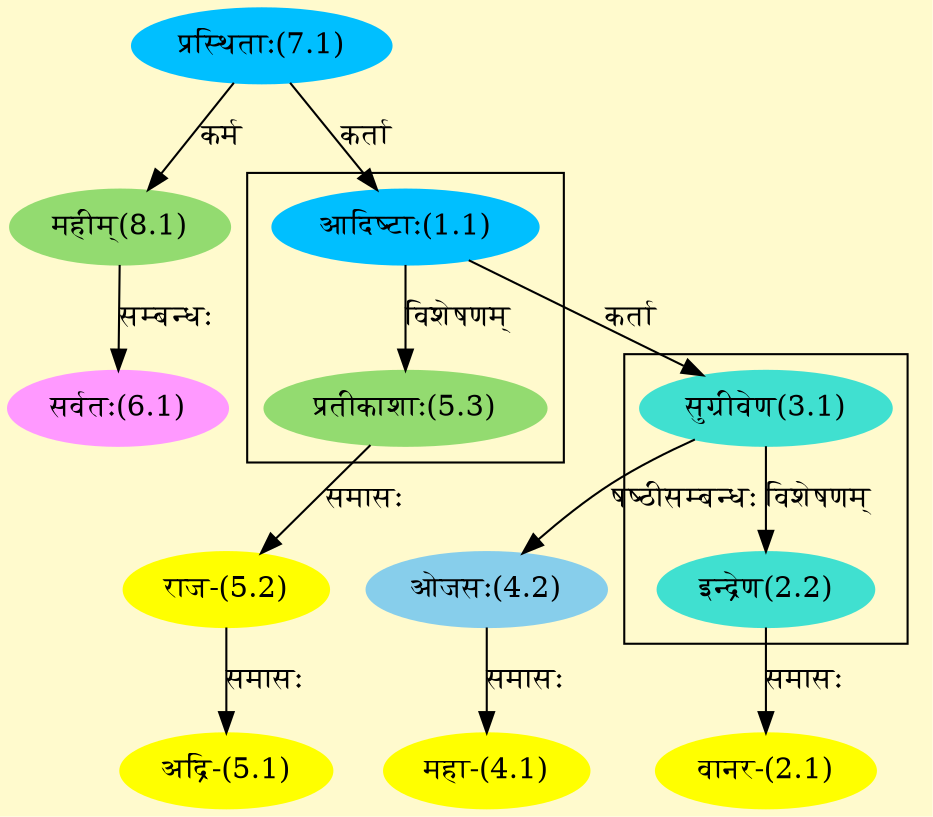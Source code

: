 digraph G{
rankdir=BT;
 compound=true;
 bgcolor="lemonchiffon1";

subgraph cluster_1{
Node2_2 [style=filled, color="#40E0D0" label = "इन्द्रेण(2.2)"]
Node3_1 [style=filled, color="#40E0D0" label = "सुग्रीवेण(3.1)"]

}

subgraph cluster_2{
Node5_3 [style=filled, color="#93DB70" label = "प्रतीकाशाः(5.3)"]
Node1_1 [style=filled, color="#00BFFF" label = "आदिष्टाः(1.1)"]

}
Node1_1 [style=filled, color="#00BFFF" label = "आदिष्टाः(1.1)"]
Node7_1 [style=filled, color="#00BFFF" label = "प्रस्थिताः(7.1)"]
Node2_1 [style=filled, color="#FFFF00" label = "वानर-(2.1)"]
Node2_2 [style=filled, color="#40E0D0" label = "इन्द्रेण(2.2)"]
Node3_1 [style=filled, color="#40E0D0" label = "सुग्रीवेण(3.1)"]
Node4_1 [style=filled, color="#FFFF00" label = "महा-(4.1)"]
Node4_2 [style=filled, color="#87CEEB" label = "ओजसः(4.2)"]
Node5_1 [style=filled, color="#FFFF00" label = "अद्रि-(5.1)"]
Node5_2 [style=filled, color="#FFFF00" label = "राज-(5.2)"]
Node5_3 [style=filled, color="#93DB70" label = "प्रतीकाशाः(5.3)"]
Node6_1 [style=filled, color="#FF99FF" label = "सर्वतः(6.1)"]
Node8_1 [style=filled, color="#93DB70" label = "महीम्(8.1)"]
/* Start of Relations section */

Node1_1 -> Node7_1 [  label="कर्ता"  dir="back" ]
Node2_1 -> Node2_2 [  label="समासः"  dir="back" ]
Node2_2 -> Node3_1 [  label="विशेषणम्"  dir="back" ]
Node3_1 -> Node1_1 [  label="कर्ता"  dir="back" ]
Node4_1 -> Node4_2 [  label="समासः"  dir="back" ]
Node4_2 -> Node3_1 [  label="षष्ठीसम्बन्धः"  dir="back" ]
Node5_1 -> Node5_2 [  label="समासः"  dir="back" ]
Node5_2 -> Node5_3 [  label="समासः"  dir="back" ]
Node5_3 -> Node1_1 [  label="विशेषणम्"  dir="back" ]
Node6_1 -> Node8_1 [  label="सम्बन्धः"  dir="back" ]
Node8_1 -> Node7_1 [  label="कर्म"  dir="back" ]
}
